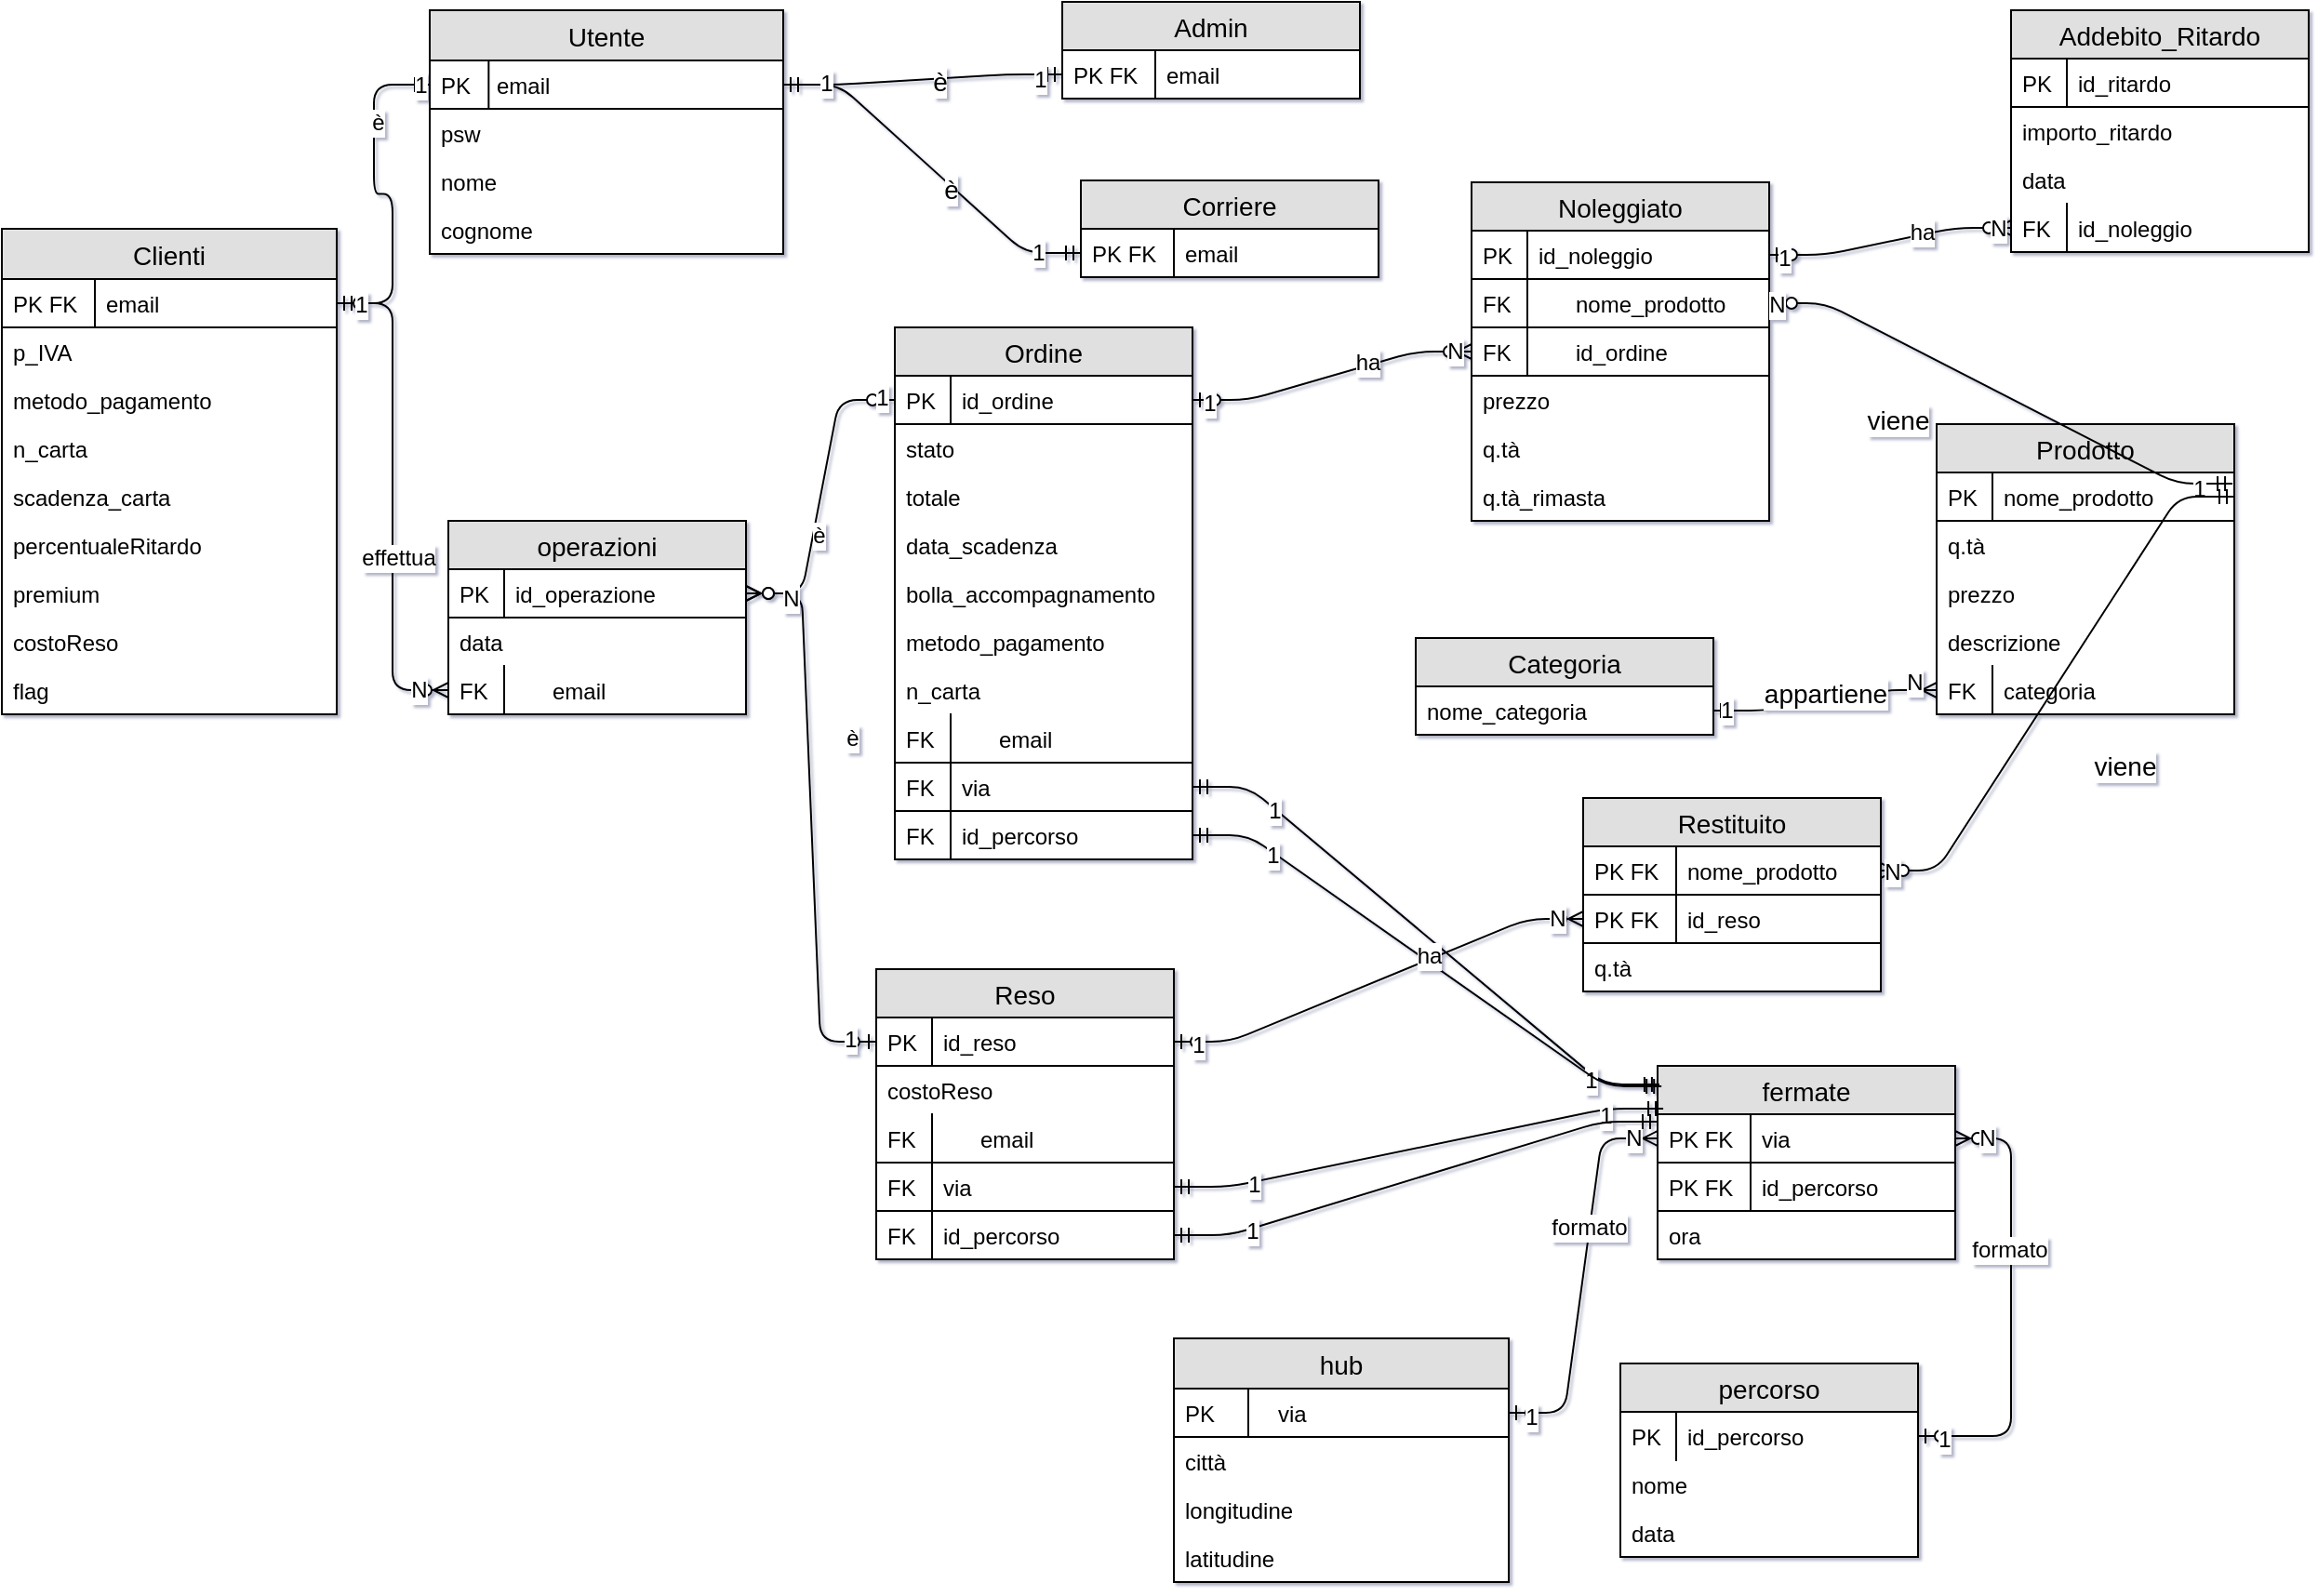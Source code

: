 <mxfile version="12.1.3" type="device" pages="1"><diagram id="O3b5vfJz-K-T-hg6xMQF" name="Page-1"><mxGraphModel dx="1408" dy="1598" grid="1" gridSize="10" guides="1" tooltips="1" connect="1" arrows="1" fold="1" page="1" pageScale="1" pageWidth="1169" pageHeight="827" background="none" math="0" shadow="1"><root><mxCell id="0"/><mxCell id="1" parent="0"/><object label="Utente" id="Xm0WJT4RVuP9LQRf9wcF-2"><mxCell style="swimlane;fontStyle=0;childLayout=stackLayout;horizontal=1;startSize=27;fillColor=#e0e0e0;horizontalStack=0;resizeParent=1;resizeParentMax=0;resizeLast=0;collapsible=1;marginBottom=0;swimlaneFillColor=#ffffff;align=center;fontSize=14;" parent="1" vertex="1"><mxGeometry x="250" y="-117.5" width="190" height="131" as="geometry"><mxRectangle x="90" y="90" width="70" height="26" as="alternateBounds"/></mxGeometry></mxCell></object><mxCell id="Xm0WJT4RVuP9LQRf9wcF-62" value="email" style="shape=partialRectangle;top=0;left=0;right=0;bottom=1;align=left;verticalAlign=top;fillColor=none;spacingLeft=34;spacingRight=4;overflow=hidden;rotatable=0;points=[[0,0.5],[1,0.5]];portConstraint=eastwest;dropTarget=0;fontSize=12;startSize=26;" parent="Xm0WJT4RVuP9LQRf9wcF-2" vertex="1"><mxGeometry y="27" width="190" height="26" as="geometry"/></mxCell><mxCell id="Xm0WJT4RVuP9LQRf9wcF-63" value="PK" style="shape=partialRectangle;top=0;left=0;bottom=0;fillColor=none;align=left;verticalAlign=top;spacingLeft=4;spacingRight=4;overflow=hidden;rotatable=0;points=[];portConstraint=eastwest;part=1;fontSize=12;" parent="Xm0WJT4RVuP9LQRf9wcF-62" vertex="1" connectable="0"><mxGeometry width="31.667" height="26" as="geometry"/></mxCell><mxCell id="Xm0WJT4RVuP9LQRf9wcF-4" value="psw" style="text;strokeColor=none;fillColor=none;spacingLeft=4;spacingRight=4;overflow=hidden;rotatable=0;points=[[0,0.5],[1,0.5]];portConstraint=eastwest;fontSize=12;" parent="Xm0WJT4RVuP9LQRf9wcF-2" vertex="1"><mxGeometry y="53" width="190" height="26" as="geometry"/></mxCell><mxCell id="Xm0WJT4RVuP9LQRf9wcF-16" value="nome&#10;" style="text;strokeColor=none;fillColor=none;spacingLeft=4;spacingRight=4;overflow=hidden;rotatable=0;points=[[0,0.5],[1,0.5]];portConstraint=eastwest;fontSize=12;" parent="Xm0WJT4RVuP9LQRf9wcF-2" vertex="1"><mxGeometry y="79" width="190" height="26" as="geometry"/></mxCell><mxCell id="Xm0WJT4RVuP9LQRf9wcF-17" value="cognome" style="text;strokeColor=none;fillColor=none;spacingLeft=4;spacingRight=4;overflow=hidden;rotatable=0;points=[[0,0.5],[1,0.5]];portConstraint=eastwest;fontSize=12;" parent="Xm0WJT4RVuP9LQRf9wcF-2" vertex="1"><mxGeometry y="105" width="190" height="26" as="geometry"/></mxCell><object label="Clienti" id="Xm0WJT4RVuP9LQRf9wcF-35"><mxCell style="swimlane;fontStyle=0;childLayout=stackLayout;horizontal=1;startSize=27;fillColor=#e0e0e0;horizontalStack=0;resizeParent=1;resizeParentMax=0;resizeLast=0;collapsible=1;marginBottom=0;swimlaneFillColor=#ffffff;align=center;fontSize=14;" parent="1" vertex="1"><mxGeometry x="20" width="180" height="261" as="geometry"><mxRectangle x="90" y="90" width="70" height="26" as="alternateBounds"/></mxGeometry></mxCell></object><mxCell id="Xm0WJT4RVuP9LQRf9wcF-36" value="      email" style="shape=partialRectangle;top=0;left=0;right=0;bottom=1;align=left;verticalAlign=top;fillColor=none;spacingLeft=34;spacingRight=4;overflow=hidden;rotatable=0;points=[[0,0.5],[1,0.5]];portConstraint=eastwest;dropTarget=0;fontSize=12;startSize=26;" parent="Xm0WJT4RVuP9LQRf9wcF-35" vertex="1"><mxGeometry y="27" width="180" height="26" as="geometry"/></mxCell><mxCell id="Xm0WJT4RVuP9LQRf9wcF-37" value="PK FK" style="shape=partialRectangle;top=0;left=0;bottom=0;fillColor=none;align=left;verticalAlign=top;spacingLeft=4;spacingRight=4;overflow=hidden;rotatable=0;points=[];portConstraint=eastwest;part=1;fontSize=12;" parent="Xm0WJT4RVuP9LQRf9wcF-36" vertex="1" connectable="0"><mxGeometry width="50" height="26" as="geometry"/></mxCell><mxCell id="Xm0WJT4RVuP9LQRf9wcF-38" value="p_IVA" style="text;strokeColor=none;fillColor=none;spacingLeft=4;spacingRight=4;overflow=hidden;rotatable=0;points=[[0,0.5],[1,0.5]];portConstraint=eastwest;fontSize=12;" parent="Xm0WJT4RVuP9LQRf9wcF-35" vertex="1"><mxGeometry y="53" width="180" height="26" as="geometry"/></mxCell><mxCell id="LE8PXFdHcmIUu1gxOblO-20" value="metodo_pagamento" style="text;strokeColor=none;fillColor=none;spacingLeft=4;spacingRight=4;overflow=hidden;rotatable=0;points=[[0,0.5],[1,0.5]];portConstraint=eastwest;fontSize=12;" parent="Xm0WJT4RVuP9LQRf9wcF-35" vertex="1"><mxGeometry y="79" width="180" height="26" as="geometry"/></mxCell><mxCell id="Xm0WJT4RVuP9LQRf9wcF-39" value="n_carta" style="text;strokeColor=none;fillColor=none;spacingLeft=4;spacingRight=4;overflow=hidden;rotatable=0;points=[[0,0.5],[1,0.5]];portConstraint=eastwest;fontSize=12;" parent="Xm0WJT4RVuP9LQRf9wcF-35" vertex="1"><mxGeometry y="105" width="180" height="26" as="geometry"/></mxCell><mxCell id="Xm0WJT4RVuP9LQRf9wcF-40" value="scadenza_carta" style="text;strokeColor=none;fillColor=none;spacingLeft=4;spacingRight=4;overflow=hidden;rotatable=0;points=[[0,0.5],[1,0.5]];portConstraint=eastwest;fontSize=12;" parent="Xm0WJT4RVuP9LQRf9wcF-35" vertex="1"><mxGeometry y="131" width="180" height="26" as="geometry"/></mxCell><mxCell id="LE8PXFdHcmIUu1gxOblO-26" value="percentualeRitardo" style="text;strokeColor=none;fillColor=none;spacingLeft=4;spacingRight=4;overflow=hidden;rotatable=0;points=[[0,0.5],[1,0.5]];portConstraint=eastwest;fontSize=12;" parent="Xm0WJT4RVuP9LQRf9wcF-35" vertex="1"><mxGeometry y="157" width="180" height="26" as="geometry"/></mxCell><mxCell id="LE8PXFdHcmIUu1gxOblO-27" value="premium" style="text;strokeColor=none;fillColor=none;spacingLeft=4;spacingRight=4;overflow=hidden;rotatable=0;points=[[0,0.5],[1,0.5]];portConstraint=eastwest;fontSize=12;" parent="Xm0WJT4RVuP9LQRf9wcF-35" vertex="1"><mxGeometry y="183" width="180" height="26" as="geometry"/></mxCell><mxCell id="LE8PXFdHcmIUu1gxOblO-28" value="costoReso" style="text;strokeColor=none;fillColor=none;spacingLeft=4;spacingRight=4;overflow=hidden;rotatable=0;points=[[0,0.5],[1,0.5]];portConstraint=eastwest;fontSize=12;" parent="Xm0WJT4RVuP9LQRf9wcF-35" vertex="1"><mxGeometry y="209" width="180" height="26" as="geometry"/></mxCell><mxCell id="Xm0WJT4RVuP9LQRf9wcF-73" value="flag" style="text;strokeColor=none;fillColor=none;spacingLeft=4;spacingRight=4;overflow=hidden;rotatable=0;points=[[0,0.5],[1,0.5]];portConstraint=eastwest;fontSize=12;startSize=26;" parent="Xm0WJT4RVuP9LQRf9wcF-35" vertex="1"><mxGeometry y="235" width="180" height="26" as="geometry"/></mxCell><mxCell id="Xm0WJT4RVuP9LQRf9wcF-49" value="Admin" style="swimlane;fontStyle=0;childLayout=stackLayout;horizontal=1;startSize=26;fillColor=#e0e0e0;horizontalStack=0;resizeParent=1;resizeParentMax=0;resizeLast=0;collapsible=1;marginBottom=0;swimlaneFillColor=#ffffff;align=center;fontSize=14;" parent="1" vertex="1"><mxGeometry x="590" y="-122" width="160" height="52" as="geometry"/></mxCell><mxCell id="Xm0WJT4RVuP9LQRf9wcF-53" value="      email" style="shape=partialRectangle;top=0;left=0;right=0;bottom=1;align=left;verticalAlign=top;fillColor=none;spacingLeft=34;spacingRight=4;overflow=hidden;rotatable=0;points=[[0,0.5],[1,0.5]];portConstraint=eastwest;dropTarget=0;fontSize=12;startSize=26;" parent="Xm0WJT4RVuP9LQRf9wcF-49" vertex="1"><mxGeometry y="26" width="160" height="26" as="geometry"/></mxCell><mxCell id="Xm0WJT4RVuP9LQRf9wcF-54" value="PK FK" style="shape=partialRectangle;top=0;left=0;bottom=0;fillColor=none;align=left;verticalAlign=top;spacingLeft=4;spacingRight=4;overflow=hidden;rotatable=0;points=[];portConstraint=eastwest;part=1;fontSize=12;" parent="Xm0WJT4RVuP9LQRf9wcF-53" vertex="1" connectable="0"><mxGeometry width="50" height="26" as="geometry"/></mxCell><mxCell id="Xm0WJT4RVuP9LQRf9wcF-55" value="Corriere" style="swimlane;fontStyle=0;childLayout=stackLayout;horizontal=1;startSize=26;fillColor=#e0e0e0;horizontalStack=0;resizeParent=1;resizeParentMax=0;resizeLast=0;collapsible=1;marginBottom=0;swimlaneFillColor=#ffffff;align=center;fontSize=14;" parent="1" vertex="1"><mxGeometry x="600" y="-26" width="160" height="52" as="geometry"/></mxCell><mxCell id="Xm0WJT4RVuP9LQRf9wcF-56" value="      email" style="shape=partialRectangle;top=0;left=0;right=0;bottom=1;align=left;verticalAlign=top;fillColor=none;spacingLeft=34;spacingRight=4;overflow=hidden;rotatable=0;points=[[0,0.5],[1,0.5]];portConstraint=eastwest;dropTarget=0;fontSize=12;startSize=26;" parent="Xm0WJT4RVuP9LQRf9wcF-55" vertex="1"><mxGeometry y="26" width="160" height="26" as="geometry"/></mxCell><mxCell id="Xm0WJT4RVuP9LQRf9wcF-57" value="PK FK" style="shape=partialRectangle;top=0;left=0;bottom=0;fillColor=none;align=left;verticalAlign=top;spacingLeft=4;spacingRight=4;overflow=hidden;rotatable=0;points=[];portConstraint=eastwest;part=1;fontSize=12;" parent="Xm0WJT4RVuP9LQRf9wcF-56" vertex="1" connectable="0"><mxGeometry width="50" height="26" as="geometry"/></mxCell><mxCell id="Xm0WJT4RVuP9LQRf9wcF-58" value="" style="edgeStyle=entityRelationEdgeStyle;fontSize=12;html=1;endArrow=ERmandOne;startArrow=ERmandOne;exitX=1;exitY=0.5;exitDx=0;exitDy=0;entryX=0;entryY=0.5;entryDx=0;entryDy=0;" parent="1" source="Xm0WJT4RVuP9LQRf9wcF-36" target="Xm0WJT4RVuP9LQRf9wcF-62" edge="1"><mxGeometry width="100" height="100" relative="1" as="geometry"><mxPoint x="130" y="-20" as="sourcePoint"/><mxPoint x="230" y="-120" as="targetPoint"/></mxGeometry></mxCell><mxCell id="SQWvD1zlipwc46EcE6Aq-20" value="1" style="text;html=1;resizable=0;points=[];align=center;verticalAlign=middle;labelBackgroundColor=#ffffff;" parent="Xm0WJT4RVuP9LQRf9wcF-58" vertex="1" connectable="0"><mxGeometry x="0.948" relative="1" as="geometry"><mxPoint as="offset"/></mxGeometry></mxCell><mxCell id="VW3XLy9VrTY78GUXKfo0-68" value="è" style="text;html=1;resizable=0;points=[];align=center;verticalAlign=middle;labelBackgroundColor=#ffffff;" parent="Xm0WJT4RVuP9LQRf9wcF-58" vertex="1" connectable="0"><mxGeometry x="0.468" y="-2" relative="1" as="geometry"><mxPoint as="offset"/></mxGeometry></mxCell><mxCell id="Xm0WJT4RVuP9LQRf9wcF-64" value="" style="edgeStyle=entityRelationEdgeStyle;fontSize=12;html=1;endArrow=ERmandOne;startArrow=ERmandOne;exitX=1;exitY=0.5;exitDx=0;exitDy=0;entryX=0;entryY=0.5;entryDx=0;entryDy=0;" parent="1" source="Xm0WJT4RVuP9LQRf9wcF-62" target="Xm0WJT4RVuP9LQRf9wcF-53" edge="1"><mxGeometry width="100" height="100" relative="1" as="geometry"><mxPoint x="581.5" y="-153" as="sourcePoint"/><mxPoint x="511.5" y="87" as="targetPoint"/></mxGeometry></mxCell><mxCell id="Xm0WJT4RVuP9LQRf9wcF-71" value="è" style="text;html=1;resizable=0;points=[];align=center;verticalAlign=middle;labelBackgroundColor=#ffffff;fontSize=14;" parent="Xm0WJT4RVuP9LQRf9wcF-64" vertex="1" connectable="0"><mxGeometry x="0.121" y="-1" relative="1" as="geometry"><mxPoint y="1" as="offset"/></mxGeometry></mxCell><mxCell id="SQWvD1zlipwc46EcE6Aq-23" value="1" style="text;html=1;resizable=0;points=[];align=center;verticalAlign=middle;labelBackgroundColor=#ffffff;" parent="Xm0WJT4RVuP9LQRf9wcF-64" vertex="1" connectable="0"><mxGeometry x="0.832" y="-3" relative="1" as="geometry"><mxPoint as="offset"/></mxGeometry></mxCell><mxCell id="Xm0WJT4RVuP9LQRf9wcF-65" value="" style="edgeStyle=entityRelationEdgeStyle;fontSize=12;html=1;endArrow=ERmandOne;startArrow=ERmandOne;exitX=1;exitY=0.5;exitDx=0;exitDy=0;entryX=0;entryY=0.5;entryDx=0;entryDy=0;" parent="1" source="Xm0WJT4RVuP9LQRf9wcF-62" target="Xm0WJT4RVuP9LQRf9wcF-56" edge="1"><mxGeometry width="100" height="100" relative="1" as="geometry"><mxPoint x="401.5" y="-118" as="sourcePoint"/><mxPoint x="601.5" y="181" as="targetPoint"/></mxGeometry></mxCell><mxCell id="Xm0WJT4RVuP9LQRf9wcF-72" value="è" style="text;html=1;resizable=0;points=[];align=center;verticalAlign=middle;labelBackgroundColor=#ffffff;fontSize=14;" parent="Xm0WJT4RVuP9LQRf9wcF-65" vertex="1" connectable="0"><mxGeometry x="0.152" y="-1" relative="1" as="geometry"><mxPoint as="offset"/></mxGeometry></mxCell><mxCell id="SQWvD1zlipwc46EcE6Aq-22" value="1" style="text;html=1;resizable=0;points=[];align=center;verticalAlign=middle;labelBackgroundColor=#ffffff;" parent="Xm0WJT4RVuP9LQRf9wcF-65" vertex="1" connectable="0"><mxGeometry x="-0.714" y="5" relative="1" as="geometry"><mxPoint x="-5" y="4" as="offset"/></mxGeometry></mxCell><mxCell id="VW3XLy9VrTY78GUXKfo0-93" value="1" style="text;html=1;resizable=0;points=[];align=center;verticalAlign=middle;labelBackgroundColor=#ffffff;" parent="Xm0WJT4RVuP9LQRf9wcF-65" vertex="1" connectable="0"><mxGeometry x="0.763" relative="1" as="geometry"><mxPoint as="offset"/></mxGeometry></mxCell><mxCell id="Xm0WJT4RVuP9LQRf9wcF-66" value="Prodotto" style="swimlane;fontStyle=0;childLayout=stackLayout;horizontal=1;startSize=26;fillColor=#e0e0e0;horizontalStack=0;resizeParent=1;resizeParentMax=0;resizeLast=0;collapsible=1;marginBottom=0;swimlaneFillColor=#ffffff;align=center;fontSize=14;" parent="1" vertex="1"><mxGeometry x="1060" y="105" width="160" height="156" as="geometry"/></mxCell><mxCell id="Xm0WJT4RVuP9LQRf9wcF-79" value="nome_prodotto" style="shape=partialRectangle;top=0;left=0;right=0;bottom=1;align=left;verticalAlign=top;fillColor=none;spacingLeft=34;spacingRight=4;overflow=hidden;rotatable=0;points=[[0,0.5],[1,0.5]];portConstraint=eastwest;dropTarget=0;fontSize=12;startSize=26;" parent="Xm0WJT4RVuP9LQRf9wcF-66" vertex="1"><mxGeometry y="26" width="160" height="26" as="geometry"/></mxCell><mxCell id="Xm0WJT4RVuP9LQRf9wcF-80" value="PK" style="shape=partialRectangle;top=0;left=0;bottom=0;fillColor=none;align=left;verticalAlign=top;spacingLeft=4;spacingRight=4;overflow=hidden;rotatable=0;points=[];portConstraint=eastwest;part=1;fontSize=12;" parent="Xm0WJT4RVuP9LQRf9wcF-79" vertex="1" connectable="0"><mxGeometry width="30" height="26" as="geometry"/></mxCell><mxCell id="Xm0WJT4RVuP9LQRf9wcF-68" value="q.tà" style="text;strokeColor=none;fillColor=none;spacingLeft=4;spacingRight=4;overflow=hidden;rotatable=0;points=[[0,0.5],[1,0.5]];portConstraint=eastwest;fontSize=12;" parent="Xm0WJT4RVuP9LQRf9wcF-66" vertex="1"><mxGeometry y="52" width="160" height="26" as="geometry"/></mxCell><mxCell id="Xm0WJT4RVuP9LQRf9wcF-69" value="prezzo" style="text;strokeColor=none;fillColor=none;spacingLeft=4;spacingRight=4;overflow=hidden;rotatable=0;points=[[0,0.5],[1,0.5]];portConstraint=eastwest;fontSize=12;" parent="Xm0WJT4RVuP9LQRf9wcF-66" vertex="1"><mxGeometry y="78" width="160" height="26" as="geometry"/></mxCell><mxCell id="Xm0WJT4RVuP9LQRf9wcF-74" value="descrizione" style="text;strokeColor=none;fillColor=none;spacingLeft=4;spacingRight=4;overflow=hidden;rotatable=0;points=[[0,0.5],[1,0.5]];portConstraint=eastwest;fontSize=12;startSize=26;" parent="Xm0WJT4RVuP9LQRf9wcF-66" vertex="1"><mxGeometry y="104" width="160" height="26" as="geometry"/></mxCell><mxCell id="Xm0WJT4RVuP9LQRf9wcF-86" value="categoria" style="shape=partialRectangle;top=0;left=0;right=0;bottom=1;align=left;verticalAlign=top;fillColor=none;spacingLeft=34;spacingRight=4;overflow=hidden;rotatable=0;points=[[0,0.5],[1,0.5]];portConstraint=eastwest;dropTarget=0;fontSize=12;startSize=26;" parent="Xm0WJT4RVuP9LQRf9wcF-66" vertex="1"><mxGeometry y="130" width="160" height="26" as="geometry"/></mxCell><mxCell id="Xm0WJT4RVuP9LQRf9wcF-87" value="FK" style="shape=partialRectangle;top=0;left=0;bottom=0;fillColor=none;align=left;verticalAlign=top;spacingLeft=4;spacingRight=4;overflow=hidden;rotatable=0;points=[];portConstraint=eastwest;part=1;fontSize=12;" parent="Xm0WJT4RVuP9LQRf9wcF-86" vertex="1" connectable="0"><mxGeometry width="30" height="26" as="geometry"/></mxCell><mxCell id="Xm0WJT4RVuP9LQRf9wcF-75" value="Categoria" style="swimlane;fontStyle=0;childLayout=stackLayout;horizontal=1;startSize=26;fillColor=#e0e0e0;horizontalStack=0;resizeParent=1;resizeParentMax=0;resizeLast=0;collapsible=1;marginBottom=0;swimlaneFillColor=#ffffff;align=center;fontSize=14;" parent="1" vertex="1"><mxGeometry x="780" y="220" width="160" height="52" as="geometry"/></mxCell><mxCell id="Xm0WJT4RVuP9LQRf9wcF-76" value="nome_categoria" style="text;strokeColor=none;fillColor=none;spacingLeft=4;spacingRight=4;overflow=hidden;rotatable=0;points=[[0,0.5],[1,0.5]];portConstraint=eastwest;fontSize=12;" parent="Xm0WJT4RVuP9LQRf9wcF-75" vertex="1"><mxGeometry y="26" width="160" height="26" as="geometry"/></mxCell><object label="hub" id="Xm0WJT4RVuP9LQRf9wcF-89"><mxCell style="swimlane;fontStyle=0;childLayout=stackLayout;horizontal=1;startSize=27;fillColor=#e0e0e0;horizontalStack=0;resizeParent=1;resizeParentMax=0;resizeLast=0;collapsible=1;marginBottom=0;swimlaneFillColor=#ffffff;align=center;fontSize=14;" parent="1" vertex="1"><mxGeometry x="650" y="596.5" width="180" height="131" as="geometry"><mxRectangle x="90" y="90" width="70" height="26" as="alternateBounds"/></mxGeometry></mxCell></object><mxCell id="Xm0WJT4RVuP9LQRf9wcF-90" value="      via" style="shape=partialRectangle;top=0;left=0;right=0;bottom=1;align=left;verticalAlign=top;fillColor=none;spacingLeft=34;spacingRight=4;overflow=hidden;rotatable=0;points=[[0,0.5],[1,0.5]];portConstraint=eastwest;dropTarget=0;fontSize=12;startSize=26;" parent="Xm0WJT4RVuP9LQRf9wcF-89" vertex="1"><mxGeometry y="27" width="180" height="26" as="geometry"/></mxCell><mxCell id="Xm0WJT4RVuP9LQRf9wcF-91" value="PK " style="shape=partialRectangle;top=0;left=0;bottom=0;fillColor=none;align=left;verticalAlign=top;spacingLeft=4;spacingRight=4;overflow=hidden;rotatable=0;points=[];portConstraint=eastwest;part=1;fontSize=12;" parent="Xm0WJT4RVuP9LQRf9wcF-90" vertex="1" connectable="0"><mxGeometry width="40" height="26" as="geometry"/></mxCell><mxCell id="Xm0WJT4RVuP9LQRf9wcF-92" value="città" style="text;strokeColor=none;fillColor=none;spacingLeft=4;spacingRight=4;overflow=hidden;rotatable=0;points=[[0,0.5],[1,0.5]];portConstraint=eastwest;fontSize=12;" parent="Xm0WJT4RVuP9LQRf9wcF-89" vertex="1"><mxGeometry y="53" width="180" height="26" as="geometry"/></mxCell><mxCell id="Xm0WJT4RVuP9LQRf9wcF-93" value="longitudine" style="text;strokeColor=none;fillColor=none;spacingLeft=4;spacingRight=4;overflow=hidden;rotatable=0;points=[[0,0.5],[1,0.5]];portConstraint=eastwest;fontSize=12;" parent="Xm0WJT4RVuP9LQRf9wcF-89" vertex="1"><mxGeometry y="79" width="180" height="26" as="geometry"/></mxCell><mxCell id="Xm0WJT4RVuP9LQRf9wcF-94" value="latitudine" style="text;strokeColor=none;fillColor=none;spacingLeft=4;spacingRight=4;overflow=hidden;rotatable=0;points=[[0,0.5],[1,0.5]];portConstraint=eastwest;fontSize=12;" parent="Xm0WJT4RVuP9LQRf9wcF-89" vertex="1"><mxGeometry y="105" width="180" height="26" as="geometry"/></mxCell><mxCell id="SQWvD1zlipwc46EcE6Aq-1" value="percorso" style="swimlane;fontStyle=0;childLayout=stackLayout;horizontal=1;startSize=26;fillColor=#e0e0e0;horizontalStack=0;resizeParent=1;resizeParentMax=0;resizeLast=0;collapsible=1;marginBottom=0;swimlaneFillColor=#ffffff;align=center;fontSize=14;" parent="1" vertex="1"><mxGeometry x="890" y="610" width="160" height="104" as="geometry"/></mxCell><mxCell id="SQWvD1zlipwc46EcE6Aq-9" value="id_percorso" style="shape=partialRectangle;top=0;left=0;right=0;bottom=0;align=left;verticalAlign=top;fillColor=none;spacingLeft=34;spacingRight=4;overflow=hidden;rotatable=0;points=[[0,0.5],[1,0.5]];portConstraint=eastwest;dropTarget=0;fontSize=12;" parent="SQWvD1zlipwc46EcE6Aq-1" vertex="1"><mxGeometry y="26" width="160" height="26" as="geometry"/></mxCell><mxCell id="SQWvD1zlipwc46EcE6Aq-10" value="PK" style="shape=partialRectangle;top=0;left=0;bottom=0;fillColor=none;align=left;verticalAlign=top;spacingLeft=4;spacingRight=4;overflow=hidden;rotatable=0;points=[];portConstraint=eastwest;part=1;fontSize=12;" parent="SQWvD1zlipwc46EcE6Aq-9" vertex="1" connectable="0"><mxGeometry width="30" height="26" as="geometry"/></mxCell><mxCell id="SQWvD1zlipwc46EcE6Aq-2" value="nome" style="text;strokeColor=none;fillColor=none;spacingLeft=4;spacingRight=4;overflow=hidden;rotatable=0;points=[[0,0.5],[1,0.5]];portConstraint=eastwest;fontSize=12;" parent="SQWvD1zlipwc46EcE6Aq-1" vertex="1"><mxGeometry y="52" width="160" height="26" as="geometry"/></mxCell><mxCell id="SQWvD1zlipwc46EcE6Aq-13" value="data" style="text;strokeColor=none;fillColor=none;spacingLeft=4;spacingRight=4;overflow=hidden;rotatable=0;points=[[0,0.5],[1,0.5]];portConstraint=eastwest;fontSize=12;" parent="SQWvD1zlipwc46EcE6Aq-1" vertex="1"><mxGeometry y="78" width="160" height="26" as="geometry"/></mxCell><mxCell id="SQWvD1zlipwc46EcE6Aq-5" value="fermate" style="swimlane;fontStyle=0;childLayout=stackLayout;horizontal=1;startSize=26;fillColor=#e0e0e0;horizontalStack=0;resizeParent=1;resizeParentMax=0;resizeLast=0;collapsible=1;marginBottom=0;swimlaneFillColor=#ffffff;align=center;fontSize=14;" parent="1" vertex="1"><mxGeometry x="910" y="450" width="160" height="104" as="geometry"/></mxCell><mxCell id="SQWvD1zlipwc46EcE6Aq-14" value="      via" style="shape=partialRectangle;top=0;left=0;right=0;bottom=1;align=left;verticalAlign=top;fillColor=none;spacingLeft=34;spacingRight=4;overflow=hidden;rotatable=0;points=[[0,0.5],[1,0.5]];portConstraint=eastwest;dropTarget=0;fontSize=12;startSize=26;" parent="SQWvD1zlipwc46EcE6Aq-5" vertex="1"><mxGeometry y="26" width="160" height="26" as="geometry"/></mxCell><mxCell id="SQWvD1zlipwc46EcE6Aq-15" value="PK FK" style="shape=partialRectangle;top=0;left=0;bottom=0;fillColor=none;align=left;verticalAlign=top;spacingLeft=4;spacingRight=4;overflow=hidden;rotatable=0;points=[];portConstraint=eastwest;part=1;fontSize=12;" parent="SQWvD1zlipwc46EcE6Aq-14" vertex="1" connectable="0"><mxGeometry width="50" height="26" as="geometry"/></mxCell><mxCell id="SQWvD1zlipwc46EcE6Aq-16" value="      id_percorso" style="shape=partialRectangle;top=0;left=0;right=0;bottom=1;align=left;verticalAlign=top;fillColor=none;spacingLeft=34;spacingRight=4;overflow=hidden;rotatable=0;points=[[0,0.5],[1,0.5]];portConstraint=eastwest;dropTarget=0;fontSize=12;startSize=26;" parent="SQWvD1zlipwc46EcE6Aq-5" vertex="1"><mxGeometry y="52" width="160" height="26" as="geometry"/></mxCell><mxCell id="SQWvD1zlipwc46EcE6Aq-17" value="PK FK" style="shape=partialRectangle;top=0;left=0;bottom=0;fillColor=none;align=left;verticalAlign=top;spacingLeft=4;spacingRight=4;overflow=hidden;rotatable=0;points=[];portConstraint=eastwest;part=1;fontSize=12;" parent="SQWvD1zlipwc46EcE6Aq-16" vertex="1" connectable="0"><mxGeometry width="50" height="26" as="geometry"/></mxCell><mxCell id="SQWvD1zlipwc46EcE6Aq-18" value="ora" style="text;strokeColor=none;fillColor=none;spacingLeft=4;spacingRight=4;overflow=hidden;rotatable=0;points=[[0,0.5],[1,0.5]];portConstraint=eastwest;fontSize=12;" parent="SQWvD1zlipwc46EcE6Aq-5" vertex="1"><mxGeometry y="78" width="160" height="26" as="geometry"/></mxCell><mxCell id="SQWvD1zlipwc46EcE6Aq-19" value="" style="edgeStyle=entityRelationEdgeStyle;fontSize=12;html=1;endArrow=ERzeroToMany;startArrow=ERzeroToOne;exitX=1;exitY=0.5;exitDx=0;exitDy=0;" parent="1" source="SQWvD1zlipwc46EcE6Aq-9" target="SQWvD1zlipwc46EcE6Aq-14" edge="1"><mxGeometry width="100" height="100" relative="1" as="geometry"><mxPoint x="840" y="458" as="sourcePoint"/><mxPoint x="760" y="391" as="targetPoint"/></mxGeometry></mxCell><mxCell id="SQWvD1zlipwc46EcE6Aq-29" value="1" style="text;html=1;resizable=0;points=[];align=center;verticalAlign=middle;labelBackgroundColor=#ffffff;" parent="SQWvD1zlipwc46EcE6Aq-19" vertex="1" connectable="0"><mxGeometry x="-0.888" y="-2" relative="1" as="geometry"><mxPoint as="offset"/></mxGeometry></mxCell><mxCell id="SQWvD1zlipwc46EcE6Aq-30" value="N" style="text;html=1;resizable=0;points=[];align=center;verticalAlign=middle;labelBackgroundColor=#ffffff;" parent="SQWvD1zlipwc46EcE6Aq-19" vertex="1" connectable="0"><mxGeometry x="0.868" relative="1" as="geometry"><mxPoint x="1" as="offset"/></mxGeometry></mxCell><mxCell id="SQWvD1zlipwc46EcE6Aq-31" value="formato" style="text;html=1;resizable=0;points=[];align=center;verticalAlign=middle;labelBackgroundColor=#ffffff;" parent="SQWvD1zlipwc46EcE6Aq-19" vertex="1" connectable="0"><mxGeometry x="0.248" y="2" relative="1" as="geometry"><mxPoint x="1" as="offset"/></mxGeometry></mxCell><mxCell id="SQWvD1zlipwc46EcE6Aq-36" value="Ordine" style="swimlane;fontStyle=0;childLayout=stackLayout;horizontal=1;startSize=26;fillColor=#e0e0e0;horizontalStack=0;resizeParent=1;resizeParentMax=0;resizeLast=0;collapsible=1;marginBottom=0;swimlaneFillColor=#ffffff;align=center;fontSize=14;" parent="1" vertex="1"><mxGeometry x="500" y="53" width="160" height="286" as="geometry"/></mxCell><mxCell id="SQWvD1zlipwc46EcE6Aq-49" value="id_ordine" style="shape=partialRectangle;top=0;left=0;right=0;bottom=1;align=left;verticalAlign=top;fillColor=none;spacingLeft=34;spacingRight=4;overflow=hidden;rotatable=0;points=[[0,0.5],[1,0.5]];portConstraint=eastwest;dropTarget=0;fontSize=12;" parent="SQWvD1zlipwc46EcE6Aq-36" vertex="1"><mxGeometry y="26" width="160" height="26" as="geometry"/></mxCell><mxCell id="SQWvD1zlipwc46EcE6Aq-50" value="PK" style="shape=partialRectangle;top=0;left=0;bottom=0;fillColor=none;align=left;verticalAlign=top;spacingLeft=4;spacingRight=4;overflow=hidden;rotatable=0;points=[];portConstraint=eastwest;part=1;fontSize=12;" parent="SQWvD1zlipwc46EcE6Aq-49" vertex="1" connectable="0"><mxGeometry width="30" height="26" as="geometry"/></mxCell><mxCell id="SQWvD1zlipwc46EcE6Aq-39" value="stato" style="text;strokeColor=none;fillColor=none;spacingLeft=4;spacingRight=4;overflow=hidden;rotatable=0;points=[[0,0.5],[1,0.5]];portConstraint=eastwest;fontSize=12;" parent="SQWvD1zlipwc46EcE6Aq-36" vertex="1"><mxGeometry y="52" width="160" height="26" as="geometry"/></mxCell><mxCell id="SQWvD1zlipwc46EcE6Aq-51" value="totale" style="text;strokeColor=none;fillColor=none;spacingLeft=4;spacingRight=4;overflow=hidden;rotatable=0;points=[[0,0.5],[1,0.5]];portConstraint=eastwest;fontSize=12;" parent="SQWvD1zlipwc46EcE6Aq-36" vertex="1"><mxGeometry y="78" width="160" height="26" as="geometry"/></mxCell><mxCell id="VW3XLy9VrTY78GUXKfo0-21" value="data_scadenza" style="text;strokeColor=none;fillColor=none;spacingLeft=4;spacingRight=4;overflow=hidden;rotatable=0;points=[[0,0.5],[1,0.5]];portConstraint=eastwest;fontSize=12;" parent="SQWvD1zlipwc46EcE6Aq-36" vertex="1"><mxGeometry y="104" width="160" height="26" as="geometry"/></mxCell><mxCell id="VW3XLy9VrTY78GUXKfo0-12" value="bolla_accompagnamento" style="text;strokeColor=none;fillColor=none;spacingLeft=4;spacingRight=4;overflow=hidden;rotatable=0;points=[[0,0.5],[1,0.5]];portConstraint=eastwest;fontSize=12;" parent="SQWvD1zlipwc46EcE6Aq-36" vertex="1"><mxGeometry y="130" width="160" height="26" as="geometry"/></mxCell><mxCell id="LE8PXFdHcmIUu1gxOblO-21" value="metodo_pagamento" style="text;strokeColor=none;fillColor=none;spacingLeft=4;spacingRight=4;overflow=hidden;rotatable=0;points=[[0,0.5],[1,0.5]];portConstraint=eastwest;fontSize=12;" parent="SQWvD1zlipwc46EcE6Aq-36" vertex="1"><mxGeometry y="156" width="160" height="26" as="geometry"/></mxCell><mxCell id="SQWvD1zlipwc46EcE6Aq-58" value="n_carta" style="text;strokeColor=none;fillColor=none;spacingLeft=4;spacingRight=4;overflow=hidden;rotatable=0;points=[[0,0.5],[1,0.5]];portConstraint=eastwest;fontSize=12;" parent="SQWvD1zlipwc46EcE6Aq-36" vertex="1"><mxGeometry y="182" width="160" height="26" as="geometry"/></mxCell><mxCell id="VW3XLy9VrTY78GUXKfo0-50" value="      email" style="shape=partialRectangle;top=0;left=0;right=0;bottom=1;align=left;verticalAlign=top;fillColor=none;spacingLeft=34;spacingRight=4;overflow=hidden;rotatable=0;points=[[0,0.5],[1,0.5]];portConstraint=eastwest;dropTarget=0;fontSize=12;startSize=26;" parent="SQWvD1zlipwc46EcE6Aq-36" vertex="1"><mxGeometry y="208" width="160" height="26" as="geometry"/></mxCell><mxCell id="VW3XLy9VrTY78GUXKfo0-51" value="FK" style="shape=partialRectangle;top=0;left=0;bottom=0;fillColor=none;align=left;verticalAlign=top;spacingLeft=4;spacingRight=4;overflow=hidden;rotatable=0;points=[];portConstraint=eastwest;part=1;fontSize=12;" parent="VW3XLy9VrTY78GUXKfo0-50" vertex="1" connectable="0"><mxGeometry width="30" height="26" as="geometry"/></mxCell><mxCell id="SQWvD1zlipwc46EcE6Aq-52" value="via" style="shape=partialRectangle;top=0;left=0;right=0;bottom=1;align=left;verticalAlign=top;fillColor=none;spacingLeft=34;spacingRight=4;overflow=hidden;rotatable=0;points=[[0,0.5],[1,0.5]];portConstraint=eastwest;dropTarget=0;fontSize=12;" parent="SQWvD1zlipwc46EcE6Aq-36" vertex="1"><mxGeometry y="234" width="160" height="26" as="geometry"/></mxCell><mxCell id="SQWvD1zlipwc46EcE6Aq-53" value="FK" style="shape=partialRectangle;top=0;left=0;bottom=0;fillColor=none;align=left;verticalAlign=top;spacingLeft=4;spacingRight=4;overflow=hidden;rotatable=0;points=[];portConstraint=eastwest;part=1;fontSize=12;" parent="SQWvD1zlipwc46EcE6Aq-52" vertex="1" connectable="0"><mxGeometry width="30" height="26" as="geometry"/></mxCell><mxCell id="SQWvD1zlipwc46EcE6Aq-56" value="id_percorso" style="shape=partialRectangle;top=0;left=0;right=0;bottom=1;align=left;verticalAlign=top;fillColor=none;spacingLeft=34;spacingRight=4;overflow=hidden;rotatable=0;points=[[0,0.5],[1,0.5]];portConstraint=eastwest;dropTarget=0;fontSize=12;" parent="SQWvD1zlipwc46EcE6Aq-36" vertex="1"><mxGeometry y="260" width="160" height="26" as="geometry"/></mxCell><mxCell id="SQWvD1zlipwc46EcE6Aq-57" value="FK" style="shape=partialRectangle;top=0;left=0;bottom=0;fillColor=none;align=left;verticalAlign=top;spacingLeft=4;spacingRight=4;overflow=hidden;rotatable=0;points=[];portConstraint=eastwest;part=1;fontSize=12;" parent="SQWvD1zlipwc46EcE6Aq-56" vertex="1" connectable="0"><mxGeometry width="30" height="26" as="geometry"/></mxCell><mxCell id="SQWvD1zlipwc46EcE6Aq-59" value="" style="edgeStyle=entityRelationEdgeStyle;fontSize=12;html=1;endArrow=ERmandOne;startArrow=ERmandOne;exitX=1;exitY=0.5;exitDx=0;exitDy=0;entryX=0.006;entryY=0.096;entryDx=0;entryDy=0;entryPerimeter=0;" parent="1" source="SQWvD1zlipwc46EcE6Aq-52" target="SQWvD1zlipwc46EcE6Aq-5" edge="1"><mxGeometry width="100" height="100" relative="1" as="geometry"><mxPoint x="810" y="310" as="sourcePoint"/><mxPoint x="670" y="370" as="targetPoint"/></mxGeometry></mxCell><mxCell id="SQWvD1zlipwc46EcE6Aq-60" value="1" style="text;html=1;resizable=0;points=[];align=center;verticalAlign=middle;labelBackgroundColor=#ffffff;" parent="SQWvD1zlipwc46EcE6Aq-59" vertex="1" connectable="0"><mxGeometry x="0.762" y="-3" relative="1" as="geometry"><mxPoint as="offset"/></mxGeometry></mxCell><mxCell id="SQWvD1zlipwc46EcE6Aq-61" value="1" style="text;html=1;resizable=0;points=[];align=center;verticalAlign=middle;labelBackgroundColor=#ffffff;" parent="SQWvD1zlipwc46EcE6Aq-59" vertex="1" connectable="0"><mxGeometry x="-0.683" y="-1" relative="1" as="geometry"><mxPoint as="offset"/></mxGeometry></mxCell><mxCell id="SQWvD1zlipwc46EcE6Aq-32" value="" style="edgeStyle=entityRelationEdgeStyle;fontSize=12;html=1;endArrow=ERzeroToMany;startArrow=ERzeroToOne;exitX=1;exitY=0.5;exitDx=0;exitDy=0;entryX=0;entryY=0.5;entryDx=0;entryDy=0;" parent="1" source="Xm0WJT4RVuP9LQRf9wcF-90" target="SQWvD1zlipwc46EcE6Aq-14" edge="1"><mxGeometry width="100" height="100" relative="1" as="geometry"><mxPoint x="626" y="331" as="sourcePoint"/><mxPoint x="980" y="410" as="targetPoint"/></mxGeometry></mxCell><mxCell id="SQWvD1zlipwc46EcE6Aq-33" value="1" style="text;html=1;resizable=0;points=[];align=center;verticalAlign=middle;labelBackgroundColor=#ffffff;" parent="SQWvD1zlipwc46EcE6Aq-32" vertex="1" connectable="0"><mxGeometry x="-0.888" y="-2" relative="1" as="geometry"><mxPoint as="offset"/></mxGeometry></mxCell><mxCell id="SQWvD1zlipwc46EcE6Aq-34" value="N" style="text;html=1;resizable=0;points=[];align=center;verticalAlign=middle;labelBackgroundColor=#ffffff;" parent="SQWvD1zlipwc46EcE6Aq-32" vertex="1" connectable="0"><mxGeometry x="0.868" relative="1" as="geometry"><mxPoint x="1" as="offset"/></mxGeometry></mxCell><mxCell id="SQWvD1zlipwc46EcE6Aq-35" value="formato" style="text;html=1;resizable=0;points=[];align=center;verticalAlign=middle;labelBackgroundColor=#ffffff;" parent="SQWvD1zlipwc46EcE6Aq-32" vertex="1" connectable="0"><mxGeometry x="0.248" y="2" relative="1" as="geometry"><mxPoint x="1" as="offset"/></mxGeometry></mxCell><mxCell id="SQWvD1zlipwc46EcE6Aq-62" value="" style="edgeStyle=entityRelationEdgeStyle;fontSize=12;html=1;endArrow=ERmandOne;startArrow=ERmandOne;exitX=1;exitY=0.5;exitDx=0;exitDy=0;entryX=0.013;entryY=0.106;entryDx=0;entryDy=0;entryPerimeter=0;" parent="1" source="SQWvD1zlipwc46EcE6Aq-56" target="SQWvD1zlipwc46EcE6Aq-5" edge="1"><mxGeometry width="100" height="100" relative="1" as="geometry"><mxPoint x="746" y="284" as="sourcePoint"/><mxPoint x="800" y="340" as="targetPoint"/></mxGeometry></mxCell><mxCell id="SQWvD1zlipwc46EcE6Aq-64" value="1" style="text;html=1;resizable=0;points=[];align=center;verticalAlign=middle;labelBackgroundColor=#ffffff;" parent="SQWvD1zlipwc46EcE6Aq-62" vertex="1" connectable="0"><mxGeometry x="-0.683" y="-1" relative="1" as="geometry"><mxPoint as="offset"/></mxGeometry></mxCell><mxCell id="LE8PXFdHcmIUu1gxOblO-1" value="Noleggiato" style="swimlane;fontStyle=0;childLayout=stackLayout;horizontal=1;startSize=26;fillColor=#e0e0e0;horizontalStack=0;resizeParent=1;resizeParentMax=0;resizeLast=0;collapsible=1;marginBottom=0;swimlaneFillColor=#ffffff;align=center;fontSize=14;" parent="1" vertex="1"><mxGeometry x="810" y="-25" width="160" height="182" as="geometry"/></mxCell><mxCell id="VW3XLy9VrTY78GUXKfo0-84" value="id_noleggio" style="shape=partialRectangle;top=0;left=0;right=0;bottom=1;align=left;verticalAlign=top;fillColor=none;spacingLeft=34;spacingRight=4;overflow=hidden;rotatable=0;points=[[0,0.5],[1,0.5]];portConstraint=eastwest;dropTarget=0;fontSize=12;" parent="LE8PXFdHcmIUu1gxOblO-1" vertex="1"><mxGeometry y="26" width="160" height="26" as="geometry"/></mxCell><mxCell id="VW3XLy9VrTY78GUXKfo0-85" value="PK" style="shape=partialRectangle;top=0;left=0;bottom=0;fillColor=none;align=left;verticalAlign=top;spacingLeft=4;spacingRight=4;overflow=hidden;rotatable=0;points=[];portConstraint=eastwest;part=1;fontSize=12;" parent="VW3XLy9VrTY78GUXKfo0-84" vertex="1" connectable="0"><mxGeometry width="30" height="26" as="geometry"/></mxCell><mxCell id="LE8PXFdHcmIUu1gxOblO-9" value="      nome_prodotto" style="shape=partialRectangle;top=0;left=0;right=0;bottom=1;align=left;verticalAlign=top;fillColor=none;spacingLeft=34;spacingRight=4;overflow=hidden;rotatable=0;points=[[0,0.5],[1,0.5]];portConstraint=eastwest;dropTarget=0;fontSize=12;startSize=26;" parent="LE8PXFdHcmIUu1gxOblO-1" vertex="1"><mxGeometry y="52" width="160" height="26" as="geometry"/></mxCell><mxCell id="LE8PXFdHcmIUu1gxOblO-10" value="FK" style="shape=partialRectangle;top=0;left=0;bottom=0;fillColor=none;align=left;verticalAlign=top;spacingLeft=4;spacingRight=4;overflow=hidden;rotatable=0;points=[];portConstraint=eastwest;part=1;fontSize=12;" parent="LE8PXFdHcmIUu1gxOblO-9" vertex="1" connectable="0"><mxGeometry width="30" height="26" as="geometry"/></mxCell><mxCell id="LE8PXFdHcmIUu1gxOblO-15" value="      id_ordine" style="shape=partialRectangle;top=0;left=0;right=0;bottom=1;align=left;verticalAlign=top;fillColor=none;spacingLeft=34;spacingRight=4;overflow=hidden;rotatable=0;points=[[0,0.5],[1,0.5]];portConstraint=eastwest;dropTarget=0;fontSize=12;startSize=26;" parent="LE8PXFdHcmIUu1gxOblO-1" vertex="1"><mxGeometry y="78" width="160" height="26" as="geometry"/></mxCell><mxCell id="LE8PXFdHcmIUu1gxOblO-16" value="FK" style="shape=partialRectangle;top=0;left=0;bottom=0;fillColor=none;align=left;verticalAlign=top;spacingLeft=4;spacingRight=4;overflow=hidden;rotatable=0;points=[];portConstraint=eastwest;part=1;fontSize=12;" parent="LE8PXFdHcmIUu1gxOblO-15" vertex="1" connectable="0"><mxGeometry width="30" height="26" as="geometry"/></mxCell><mxCell id="LE8PXFdHcmIUu1gxOblO-19" value="prezzo" style="text;strokeColor=none;fillColor=none;spacingLeft=4;spacingRight=4;overflow=hidden;rotatable=0;points=[[0,0.5],[1,0.5]];portConstraint=eastwest;fontSize=12;" parent="LE8PXFdHcmIUu1gxOblO-1" vertex="1"><mxGeometry y="104" width="160" height="26" as="geometry"/></mxCell><mxCell id="LE8PXFdHcmIUu1gxOblO-3" value="q.tà" style="text;strokeColor=none;fillColor=none;spacingLeft=4;spacingRight=4;overflow=hidden;rotatable=0;points=[[0,0.5],[1,0.5]];portConstraint=eastwest;fontSize=12;" parent="LE8PXFdHcmIUu1gxOblO-1" vertex="1"><mxGeometry y="130" width="160" height="26" as="geometry"/></mxCell><mxCell id="VW3XLy9VrTY78GUXKfo0-25" value="q.tà_rimasta" style="text;strokeColor=none;fillColor=none;spacingLeft=4;spacingRight=4;overflow=hidden;rotatable=0;points=[[0,0.5],[1,0.5]];portConstraint=eastwest;fontSize=12;" parent="LE8PXFdHcmIUu1gxOblO-1" vertex="1"><mxGeometry y="156" width="160" height="26" as="geometry"/></mxCell><mxCell id="LE8PXFdHcmIUu1gxOblO-11" value="" style="edgeStyle=entityRelationEdgeStyle;fontSize=12;html=1;endArrow=ERzeroToMany;startArrow=ERzeroToOne;exitX=1;exitY=0.5;exitDx=0;exitDy=0;entryX=0;entryY=0.5;entryDx=0;entryDy=0;" parent="1" source="SQWvD1zlipwc46EcE6Aq-49" target="LE8PXFdHcmIUu1gxOblO-15" edge="1"><mxGeometry width="100" height="100" relative="1" as="geometry"><mxPoint x="1104" y="-248" as="sourcePoint"/><mxPoint x="860" y="157" as="targetPoint"/></mxGeometry></mxCell><mxCell id="LE8PXFdHcmIUu1gxOblO-12" value="1" style="text;html=1;resizable=0;points=[];align=center;verticalAlign=middle;labelBackgroundColor=#ffffff;" parent="LE8PXFdHcmIUu1gxOblO-11" vertex="1" connectable="0"><mxGeometry x="-0.888" y="-2" relative="1" as="geometry"><mxPoint as="offset"/></mxGeometry></mxCell><mxCell id="LE8PXFdHcmIUu1gxOblO-13" value="N" style="text;html=1;resizable=0;points=[];align=center;verticalAlign=middle;labelBackgroundColor=#ffffff;" parent="LE8PXFdHcmIUu1gxOblO-11" vertex="1" connectable="0"><mxGeometry x="0.868" relative="1" as="geometry"><mxPoint x="1" as="offset"/></mxGeometry></mxCell><mxCell id="LE8PXFdHcmIUu1gxOblO-14" value="ha" style="text;html=1;resizable=0;points=[];align=center;verticalAlign=middle;labelBackgroundColor=#ffffff;" parent="LE8PXFdHcmIUu1gxOblO-11" vertex="1" connectable="0"><mxGeometry x="0.248" y="2" relative="1" as="geometry"><mxPoint x="1" as="offset"/></mxGeometry></mxCell><mxCell id="LE8PXFdHcmIUu1gxOblO-22" value="Reso" style="swimlane;fontStyle=0;childLayout=stackLayout;horizontal=1;startSize=26;fillColor=#e0e0e0;horizontalStack=0;resizeParent=1;resizeParentMax=0;resizeLast=0;collapsible=1;marginBottom=0;swimlaneFillColor=#ffffff;align=center;fontSize=14;" parent="1" vertex="1"><mxGeometry x="490" y="398" width="160" height="156" as="geometry"/></mxCell><mxCell id="LE8PXFdHcmIUu1gxOblO-29" value="id_reso" style="shape=partialRectangle;top=0;left=0;right=0;bottom=1;align=left;verticalAlign=top;fillColor=none;spacingLeft=34;spacingRight=4;overflow=hidden;rotatable=0;points=[[0,0.5],[1,0.5]];portConstraint=eastwest;dropTarget=0;fontSize=12;" parent="LE8PXFdHcmIUu1gxOblO-22" vertex="1"><mxGeometry y="26" width="160" height="26" as="geometry"/></mxCell><mxCell id="LE8PXFdHcmIUu1gxOblO-30" value="PK" style="shape=partialRectangle;top=0;left=0;bottom=0;fillColor=none;align=left;verticalAlign=top;spacingLeft=4;spacingRight=4;overflow=hidden;rotatable=0;points=[];portConstraint=eastwest;part=1;fontSize=12;" parent="LE8PXFdHcmIUu1gxOblO-29" vertex="1" connectable="0"><mxGeometry width="30" height="26" as="geometry"/></mxCell><mxCell id="LE8PXFdHcmIUu1gxOblO-40" value="costoReso" style="text;strokeColor=none;fillColor=none;spacingLeft=4;spacingRight=4;overflow=hidden;rotatable=0;points=[[0,0.5],[1,0.5]];portConstraint=eastwest;fontSize=12;" parent="LE8PXFdHcmIUu1gxOblO-22" vertex="1"><mxGeometry y="52" width="160" height="26" as="geometry"/></mxCell><mxCell id="VW3XLy9VrTY78GUXKfo0-53" value="      email" style="shape=partialRectangle;top=0;left=0;right=0;bottom=1;align=left;verticalAlign=top;fillColor=none;spacingLeft=34;spacingRight=4;overflow=hidden;rotatable=0;points=[[0,0.5],[1,0.5]];portConstraint=eastwest;dropTarget=0;fontSize=12;startSize=26;" parent="LE8PXFdHcmIUu1gxOblO-22" vertex="1"><mxGeometry y="78" width="160" height="26" as="geometry"/></mxCell><mxCell id="VW3XLy9VrTY78GUXKfo0-54" value="FK" style="shape=partialRectangle;top=0;left=0;bottom=0;fillColor=none;align=left;verticalAlign=top;spacingLeft=4;spacingRight=4;overflow=hidden;rotatable=0;points=[];portConstraint=eastwest;part=1;fontSize=12;" parent="VW3XLy9VrTY78GUXKfo0-53" vertex="1" connectable="0"><mxGeometry width="30" height="26" as="geometry"/></mxCell><mxCell id="LE8PXFdHcmIUu1gxOblO-31" value="via" style="shape=partialRectangle;top=0;left=0;right=0;bottom=1;align=left;verticalAlign=top;fillColor=none;spacingLeft=34;spacingRight=4;overflow=hidden;rotatable=0;points=[[0,0.5],[1,0.5]];portConstraint=eastwest;dropTarget=0;fontSize=12;" parent="LE8PXFdHcmIUu1gxOblO-22" vertex="1"><mxGeometry y="104" width="160" height="26" as="geometry"/></mxCell><mxCell id="LE8PXFdHcmIUu1gxOblO-32" value="FK" style="shape=partialRectangle;top=0;left=0;bottom=0;fillColor=none;align=left;verticalAlign=top;spacingLeft=4;spacingRight=4;overflow=hidden;rotatable=0;points=[];portConstraint=eastwest;part=1;fontSize=12;" parent="LE8PXFdHcmIUu1gxOblO-31" vertex="1" connectable="0"><mxGeometry width="30" height="26" as="geometry"/></mxCell><mxCell id="LE8PXFdHcmIUu1gxOblO-33" value="id_percorso" style="shape=partialRectangle;top=0;left=0;right=0;bottom=1;align=left;verticalAlign=top;fillColor=none;spacingLeft=34;spacingRight=4;overflow=hidden;rotatable=0;points=[[0,0.5],[1,0.5]];portConstraint=eastwest;dropTarget=0;fontSize=12;" parent="LE8PXFdHcmIUu1gxOblO-22" vertex="1"><mxGeometry y="130" width="160" height="26" as="geometry"/></mxCell><mxCell id="LE8PXFdHcmIUu1gxOblO-34" value="FK" style="shape=partialRectangle;top=0;left=0;bottom=0;fillColor=none;align=left;verticalAlign=top;spacingLeft=4;spacingRight=4;overflow=hidden;rotatable=0;points=[];portConstraint=eastwest;part=1;fontSize=12;" parent="LE8PXFdHcmIUu1gxOblO-33" vertex="1" connectable="0"><mxGeometry width="30" height="26" as="geometry"/></mxCell><mxCell id="LE8PXFdHcmIUu1gxOblO-35" value="" style="edgeStyle=entityRelationEdgeStyle;fontSize=12;html=1;endArrow=ERmandOne;startArrow=ERmandOne;exitX=1;exitY=0.5;exitDx=0;exitDy=0;entryX=0.019;entryY=-0.115;entryDx=0;entryDy=0;entryPerimeter=0;" parent="1" source="LE8PXFdHcmIUu1gxOblO-31" target="SQWvD1zlipwc46EcE6Aq-14" edge="1"><mxGeometry width="100" height="100" relative="1" as="geometry"><mxPoint x="666" y="474" as="sourcePoint"/><mxPoint x="781" y="497" as="targetPoint"/></mxGeometry></mxCell><mxCell id="LE8PXFdHcmIUu1gxOblO-36" value="1" style="text;html=1;resizable=0;points=[];align=center;verticalAlign=middle;labelBackgroundColor=#ffffff;" parent="LE8PXFdHcmIUu1gxOblO-35" vertex="1" connectable="0"><mxGeometry x="0.762" y="-3" relative="1" as="geometry"><mxPoint as="offset"/></mxGeometry></mxCell><mxCell id="LE8PXFdHcmIUu1gxOblO-37" value="1" style="text;html=1;resizable=0;points=[];align=center;verticalAlign=middle;labelBackgroundColor=#ffffff;" parent="LE8PXFdHcmIUu1gxOblO-35" vertex="1" connectable="0"><mxGeometry x="-0.683" y="-1" relative="1" as="geometry"><mxPoint as="offset"/></mxGeometry></mxCell><mxCell id="LE8PXFdHcmIUu1gxOblO-38" value="" style="edgeStyle=entityRelationEdgeStyle;fontSize=12;html=1;endArrow=ERmandOne;startArrow=ERmandOne;exitX=1;exitY=0.5;exitDx=0;exitDy=0;entryX=0;entryY=0.154;entryDx=0;entryDy=0;entryPerimeter=0;" parent="1" source="LE8PXFdHcmIUu1gxOblO-33" target="SQWvD1zlipwc46EcE6Aq-14" edge="1"><mxGeometry width="100" height="100" relative="1" as="geometry"><mxPoint x="666" y="500" as="sourcePoint"/><mxPoint x="850" y="330" as="targetPoint"/></mxGeometry></mxCell><mxCell id="LE8PXFdHcmIUu1gxOblO-39" value="1" style="text;html=1;resizable=0;points=[];align=center;verticalAlign=middle;labelBackgroundColor=#ffffff;" parent="LE8PXFdHcmIUu1gxOblO-38" vertex="1" connectable="0"><mxGeometry x="-0.683" y="-1" relative="1" as="geometry"><mxPoint as="offset"/></mxGeometry></mxCell><mxCell id="LE8PXFdHcmIUu1gxOblO-41" value="" style="edgeStyle=entityRelationEdgeStyle;fontSize=12;html=1;endArrow=ERzeroToMany;startArrow=ERzeroToOne;exitX=1;exitY=0.5;exitDx=0;exitDy=0;entryX=0;entryY=0.5;entryDx=0;entryDy=0;" parent="1" source="Xm0WJT4RVuP9LQRf9wcF-36" target="VW3XLy9VrTY78GUXKfo0-55" edge="1"><mxGeometry width="100" height="100" relative="1" as="geometry"><mxPoint x="360" y="210" as="sourcePoint"/><mxPoint x="310" y="500" as="targetPoint"/></mxGeometry></mxCell><mxCell id="LE8PXFdHcmIUu1gxOblO-43" value="N" style="text;html=1;resizable=0;points=[];align=center;verticalAlign=middle;labelBackgroundColor=#ffffff;" parent="LE8PXFdHcmIUu1gxOblO-41" vertex="1" connectable="0"><mxGeometry x="0.868" relative="1" as="geometry"><mxPoint x="1" as="offset"/></mxGeometry></mxCell><mxCell id="LE8PXFdHcmIUu1gxOblO-44" value="effettua" style="text;html=1;resizable=0;points=[];align=center;verticalAlign=middle;labelBackgroundColor=#ffffff;" parent="LE8PXFdHcmIUu1gxOblO-41" vertex="1" connectable="0"><mxGeometry x="0.248" y="2" relative="1" as="geometry"><mxPoint x="1" as="offset"/></mxGeometry></mxCell><mxCell id="LE8PXFdHcmIUu1gxOblO-45" value="1" style="text;html=1;resizable=0;points=[];align=center;verticalAlign=middle;labelBackgroundColor=#ffffff;" parent="LE8PXFdHcmIUu1gxOblO-41" vertex="1" connectable="0"><mxGeometry x="-0.907" y="-1" relative="1" as="geometry"><mxPoint as="offset"/></mxGeometry></mxCell><mxCell id="Xm0WJT4RVuP9LQRf9wcF-88" value="" style="edgeStyle=entityRelationEdgeStyle;fontSize=12;html=1;endArrow=ERzeroToMany;startArrow=ERmandOne;exitX=1;exitY=0.5;exitDx=0;exitDy=0;entryX=0;entryY=0.5;entryDx=0;entryDy=0;" parent="1" source="Xm0WJT4RVuP9LQRf9wcF-76" target="Xm0WJT4RVuP9LQRf9wcF-86" edge="1"><mxGeometry width="100" height="100" relative="1" as="geometry"><mxPoint x="900" y="-70" as="sourcePoint"/><mxPoint x="1210" y="270" as="targetPoint"/></mxGeometry></mxCell><mxCell id="Xm0WJT4RVuP9LQRf9wcF-96" value="appartiene" style="text;html=1;resizable=0;points=[];align=center;verticalAlign=middle;labelBackgroundColor=#ffffff;fontSize=14;" parent="Xm0WJT4RVuP9LQRf9wcF-88" vertex="1" connectable="0"><mxGeometry x="-0.437" relative="1" as="geometry"><mxPoint x="26" y="-8.5" as="offset"/></mxGeometry></mxCell><mxCell id="SQWvD1zlipwc46EcE6Aq-25" value="1" style="text;html=1;resizable=0;points=[];align=center;verticalAlign=middle;labelBackgroundColor=#ffffff;" parent="Xm0WJT4RVuP9LQRf9wcF-88" vertex="1" connectable="0"><mxGeometry x="-0.889" relative="1" as="geometry"><mxPoint as="offset"/></mxGeometry></mxCell><mxCell id="SQWvD1zlipwc46EcE6Aq-26" value="N" style="text;html=1;resizable=0;points=[];align=center;verticalAlign=middle;labelBackgroundColor=#ffffff;" parent="Xm0WJT4RVuP9LQRf9wcF-88" vertex="1" connectable="0"><mxGeometry x="0.799" y="4" relative="1" as="geometry"><mxPoint as="offset"/></mxGeometry></mxCell><mxCell id="LE8PXFdHcmIUu1gxOblO-47" value="Restituito" style="swimlane;fontStyle=0;childLayout=stackLayout;horizontal=1;startSize=26;fillColor=#e0e0e0;horizontalStack=0;resizeParent=1;resizeParentMax=0;resizeLast=0;collapsible=1;marginBottom=0;swimlaneFillColor=#ffffff;align=center;fontSize=14;" parent="1" vertex="1"><mxGeometry x="870" y="306" width="160" height="104" as="geometry"/></mxCell><mxCell id="LE8PXFdHcmIUu1gxOblO-68" value="      nome_prodotto" style="shape=partialRectangle;top=0;left=0;right=0;bottom=1;align=left;verticalAlign=top;fillColor=none;spacingLeft=34;spacingRight=4;overflow=hidden;rotatable=0;points=[[0,0.5],[1,0.5]];portConstraint=eastwest;dropTarget=0;fontSize=12;startSize=26;" parent="LE8PXFdHcmIUu1gxOblO-47" vertex="1"><mxGeometry y="26" width="160" height="26" as="geometry"/></mxCell><mxCell id="LE8PXFdHcmIUu1gxOblO-69" value="PK FK" style="shape=partialRectangle;top=0;left=0;bottom=0;fillColor=none;align=left;verticalAlign=top;spacingLeft=4;spacingRight=4;overflow=hidden;rotatable=0;points=[];portConstraint=eastwest;part=1;fontSize=12;" parent="LE8PXFdHcmIUu1gxOblO-68" vertex="1" connectable="0"><mxGeometry width="50" height="26" as="geometry"/></mxCell><mxCell id="LE8PXFdHcmIUu1gxOblO-66" value="      id_reso" style="shape=partialRectangle;top=0;left=0;right=0;bottom=1;align=left;verticalAlign=top;fillColor=none;spacingLeft=34;spacingRight=4;overflow=hidden;rotatable=0;points=[[0,0.5],[1,0.5]];portConstraint=eastwest;dropTarget=0;fontSize=12;startSize=26;" parent="LE8PXFdHcmIUu1gxOblO-47" vertex="1"><mxGeometry y="52" width="160" height="26" as="geometry"/></mxCell><mxCell id="LE8PXFdHcmIUu1gxOblO-67" value="PK FK" style="shape=partialRectangle;top=0;left=0;bottom=0;fillColor=none;align=left;verticalAlign=top;spacingLeft=4;spacingRight=4;overflow=hidden;rotatable=0;points=[];portConstraint=eastwest;part=1;fontSize=12;" parent="LE8PXFdHcmIUu1gxOblO-66" vertex="1" connectable="0"><mxGeometry width="50" height="26" as="geometry"/></mxCell><mxCell id="LE8PXFdHcmIUu1gxOblO-70" value="q.tà" style="text;strokeColor=none;fillColor=none;spacingLeft=4;spacingRight=4;overflow=hidden;rotatable=0;points=[[0,0.5],[1,0.5]];portConstraint=eastwest;fontSize=12;" parent="LE8PXFdHcmIUu1gxOblO-47" vertex="1"><mxGeometry y="78" width="160" height="26" as="geometry"/></mxCell><mxCell id="LE8PXFdHcmIUu1gxOblO-71" value="" style="edgeStyle=entityRelationEdgeStyle;fontSize=12;html=1;endArrow=ERzeroToMany;startArrow=ERzeroToOne;exitX=1;exitY=0.5;exitDx=0;exitDy=0;entryX=0;entryY=0.5;entryDx=0;entryDy=0;" parent="1" source="LE8PXFdHcmIUu1gxOblO-29" target="LE8PXFdHcmIUu1gxOblO-66" edge="1"><mxGeometry width="100" height="100" relative="1" as="geometry"><mxPoint x="793" y="450" as="sourcePoint"/><mxPoint x="907" y="301" as="targetPoint"/></mxGeometry></mxCell><mxCell id="LE8PXFdHcmIUu1gxOblO-72" value="1" style="text;html=1;resizable=0;points=[];align=center;verticalAlign=middle;labelBackgroundColor=#ffffff;" parent="LE8PXFdHcmIUu1gxOblO-71" vertex="1" connectable="0"><mxGeometry x="-0.888" y="-2" relative="1" as="geometry"><mxPoint as="offset"/></mxGeometry></mxCell><mxCell id="LE8PXFdHcmIUu1gxOblO-73" value="N" style="text;html=1;resizable=0;points=[];align=center;verticalAlign=middle;labelBackgroundColor=#ffffff;" parent="LE8PXFdHcmIUu1gxOblO-71" vertex="1" connectable="0"><mxGeometry x="0.868" relative="1" as="geometry"><mxPoint x="1" as="offset"/></mxGeometry></mxCell><mxCell id="LE8PXFdHcmIUu1gxOblO-74" value="ha" style="text;html=1;resizable=0;points=[];align=center;verticalAlign=middle;labelBackgroundColor=#ffffff;" parent="LE8PXFdHcmIUu1gxOblO-71" vertex="1" connectable="0"><mxGeometry x="0.248" y="2" relative="1" as="geometry"><mxPoint x="1" as="offset"/></mxGeometry></mxCell><mxCell id="VW3XLy9VrTY78GUXKfo0-1" value="" style="edgeStyle=entityRelationEdgeStyle;fontSize=12;html=1;endArrow=ERzeroToMany;startArrow=ERmandOne;exitX=0.994;exitY=0.231;exitDx=0;exitDy=0;exitPerimeter=0;" parent="1" source="Xm0WJT4RVuP9LQRf9wcF-79" target="LE8PXFdHcmIUu1gxOblO-9" edge="1"><mxGeometry width="100" height="100" relative="1" as="geometry"><mxPoint x="1000" y="200" as="sourcePoint"/><mxPoint x="860" y="170" as="targetPoint"/></mxGeometry></mxCell><mxCell id="VW3XLy9VrTY78GUXKfo0-2" value="viene" style="text;html=1;resizable=0;points=[];align=center;verticalAlign=middle;labelBackgroundColor=#ffffff;fontSize=14;" parent="VW3XLy9VrTY78GUXKfo0-1" vertex="1" connectable="0"><mxGeometry x="-0.437" relative="1" as="geometry"><mxPoint x="-109" y="-13" as="offset"/></mxGeometry></mxCell><mxCell id="VW3XLy9VrTY78GUXKfo0-3" value="1" style="text;html=1;resizable=0;points=[];align=center;verticalAlign=middle;labelBackgroundColor=#ffffff;" parent="VW3XLy9VrTY78GUXKfo0-1" vertex="1" connectable="0"><mxGeometry x="-0.889" relative="1" as="geometry"><mxPoint x="-3" y="3" as="offset"/></mxGeometry></mxCell><mxCell id="VW3XLy9VrTY78GUXKfo0-4" value="N" style="text;html=1;resizable=0;points=[];align=center;verticalAlign=middle;labelBackgroundColor=#ffffff;" parent="VW3XLy9VrTY78GUXKfo0-1" vertex="1" connectable="0"><mxGeometry x="0.799" y="4" relative="1" as="geometry"><mxPoint x="-24" y="-3" as="offset"/></mxGeometry></mxCell><mxCell id="VW3XLy9VrTY78GUXKfo0-5" value="" style="edgeStyle=entityRelationEdgeStyle;fontSize=12;html=1;endArrow=ERzeroToMany;startArrow=ERmandOne;exitX=1;exitY=0.5;exitDx=0;exitDy=0;" parent="1" source="Xm0WJT4RVuP9LQRf9wcF-79" target="LE8PXFdHcmIUu1gxOblO-68" edge="1"><mxGeometry width="100" height="100" relative="1" as="geometry"><mxPoint x="1229" y="147" as="sourcePoint"/><mxPoint x="960" y="160" as="targetPoint"/></mxGeometry></mxCell><mxCell id="VW3XLy9VrTY78GUXKfo0-6" value="viene" style="text;html=1;resizable=0;points=[];align=center;verticalAlign=middle;labelBackgroundColor=#ffffff;fontSize=14;" parent="VW3XLy9VrTY78GUXKfo0-5" vertex="1" connectable="0"><mxGeometry x="-0.437" relative="1" as="geometry"><mxPoint y="99" as="offset"/></mxGeometry></mxCell><mxCell id="VW3XLy9VrTY78GUXKfo0-8" value="N" style="text;html=1;resizable=0;points=[];align=center;verticalAlign=middle;labelBackgroundColor=#ffffff;" parent="VW3XLy9VrTY78GUXKfo0-5" vertex="1" connectable="0"><mxGeometry x="0.799" y="4" relative="1" as="geometry"><mxPoint x="-24" y="-3" as="offset"/></mxGeometry></mxCell><mxCell id="VW3XLy9VrTY78GUXKfo0-35" value="operazioni" style="swimlane;fontStyle=0;childLayout=stackLayout;horizontal=1;startSize=26;fillColor=#e0e0e0;horizontalStack=0;resizeParent=1;resizeParentMax=0;resizeLast=0;collapsible=1;marginBottom=0;swimlaneFillColor=#ffffff;align=center;fontSize=14;" parent="1" vertex="1"><mxGeometry x="260" y="157" width="160" height="104" as="geometry"/></mxCell><mxCell id="VW3XLy9VrTY78GUXKfo0-57" value="id_operazione" style="shape=partialRectangle;top=0;left=0;right=0;bottom=1;align=left;verticalAlign=top;fillColor=none;spacingLeft=34;spacingRight=4;overflow=hidden;rotatable=0;points=[[0,0.5],[1,0.5]];portConstraint=eastwest;dropTarget=0;fontSize=12;" parent="VW3XLy9VrTY78GUXKfo0-35" vertex="1"><mxGeometry y="26" width="160" height="26" as="geometry"/></mxCell><mxCell id="VW3XLy9VrTY78GUXKfo0-58" value="PK" style="shape=partialRectangle;top=0;left=0;bottom=0;fillColor=none;align=left;verticalAlign=top;spacingLeft=4;spacingRight=4;overflow=hidden;rotatable=0;points=[];portConstraint=eastwest;part=1;fontSize=12;" parent="VW3XLy9VrTY78GUXKfo0-57" vertex="1" connectable="0"><mxGeometry width="30" height="26" as="geometry"/></mxCell><mxCell id="LE8PXFdHcmIUu1gxOblO-23" value="data" style="text;strokeColor=none;fillColor=none;spacingLeft=4;spacingRight=4;overflow=hidden;rotatable=0;points=[[0,0.5],[1,0.5]];portConstraint=eastwest;fontSize=12;" parent="VW3XLy9VrTY78GUXKfo0-35" vertex="1"><mxGeometry y="52" width="160" height="26" as="geometry"/></mxCell><mxCell id="VW3XLy9VrTY78GUXKfo0-55" value="      email" style="shape=partialRectangle;top=0;left=0;right=0;bottom=1;align=left;verticalAlign=top;fillColor=none;spacingLeft=34;spacingRight=4;overflow=hidden;rotatable=0;points=[[0,0.5],[1,0.5]];portConstraint=eastwest;dropTarget=0;fontSize=12;startSize=26;" parent="VW3XLy9VrTY78GUXKfo0-35" vertex="1"><mxGeometry y="78" width="160" height="26" as="geometry"/></mxCell><mxCell id="VW3XLy9VrTY78GUXKfo0-56" value="FK" style="shape=partialRectangle;top=0;left=0;bottom=0;fillColor=none;align=left;verticalAlign=top;spacingLeft=4;spacingRight=4;overflow=hidden;rotatable=0;points=[];portConstraint=eastwest;part=1;fontSize=12;" parent="VW3XLy9VrTY78GUXKfo0-55" vertex="1" connectable="0"><mxGeometry width="30" height="26" as="geometry"/></mxCell><mxCell id="VW3XLy9VrTY78GUXKfo0-69" value="" style="edgeStyle=entityRelationEdgeStyle;fontSize=12;html=1;endArrow=ERzeroToMany;startArrow=ERzeroToOne;" parent="1" source="SQWvD1zlipwc46EcE6Aq-49" target="VW3XLy9VrTY78GUXKfo0-57" edge="1"><mxGeometry width="100" height="100" relative="1" as="geometry"><mxPoint x="450" y="130" as="sourcePoint"/><mxPoint x="340" y="605.5" as="targetPoint"/></mxGeometry></mxCell><mxCell id="VW3XLy9VrTY78GUXKfo0-71" value="è" style="text;html=1;resizable=0;points=[];align=center;verticalAlign=middle;labelBackgroundColor=#ffffff;" parent="VW3XLy9VrTY78GUXKfo0-69" vertex="1" connectable="0"><mxGeometry x="0.248" y="2" relative="1" as="geometry"><mxPoint x="1" as="offset"/></mxGeometry></mxCell><mxCell id="VW3XLy9VrTY78GUXKfo0-72" value="1" style="text;html=1;resizable=0;points=[];align=center;verticalAlign=middle;labelBackgroundColor=#ffffff;" parent="VW3XLy9VrTY78GUXKfo0-69" vertex="1" connectable="0"><mxGeometry x="-0.907" y="-1" relative="1" as="geometry"><mxPoint as="offset"/></mxGeometry></mxCell><mxCell id="VW3XLy9VrTY78GUXKfo0-73" value="" style="edgeStyle=entityRelationEdgeStyle;fontSize=12;html=1;endArrow=ERzeroToMany;startArrow=ERzeroToOne;" parent="1" source="LE8PXFdHcmIUu1gxOblO-29" target="VW3XLy9VrTY78GUXKfo0-57" edge="1"><mxGeometry width="100" height="100" relative="1" as="geometry"><mxPoint x="510" y="102" as="sourcePoint"/><mxPoint x="368" y="459" as="targetPoint"/></mxGeometry></mxCell><mxCell id="VW3XLy9VrTY78GUXKfo0-75" value="è" style="text;html=1;resizable=0;points=[];align=center;verticalAlign=middle;labelBackgroundColor=#ffffff;" parent="VW3XLy9VrTY78GUXKfo0-73" vertex="1" connectable="0"><mxGeometry x="0.248" y="2" relative="1" as="geometry"><mxPoint x="25" y="-5.5" as="offset"/></mxGeometry></mxCell><mxCell id="VW3XLy9VrTY78GUXKfo0-76" value="1" style="text;html=1;resizable=0;points=[];align=center;verticalAlign=middle;labelBackgroundColor=#ffffff;" parent="VW3XLy9VrTY78GUXKfo0-73" vertex="1" connectable="0"><mxGeometry x="-0.907" y="-1" relative="1" as="geometry"><mxPoint as="offset"/></mxGeometry></mxCell><mxCell id="VW3XLy9VrTY78GUXKfo0-77" value="N" style="text;html=1;resizable=0;points=[];align=center;verticalAlign=middle;labelBackgroundColor=#ffffff;" parent="VW3XLy9VrTY78GUXKfo0-73" vertex="1" connectable="0"><mxGeometry x="0.843" y="3" relative="1" as="geometry"><mxPoint as="offset"/></mxGeometry></mxCell><mxCell id="VW3XLy9VrTY78GUXKfo0-78" value="Addebito_Ritardo" style="swimlane;fontStyle=0;childLayout=stackLayout;horizontal=1;startSize=26;fillColor=#e0e0e0;horizontalStack=0;resizeParent=1;resizeParentMax=0;resizeLast=0;collapsible=1;marginBottom=0;swimlaneFillColor=#ffffff;align=center;fontSize=14;" parent="1" vertex="1"><mxGeometry x="1100" y="-117.5" width="160" height="130" as="geometry"/></mxCell><mxCell id="VW3XLy9VrTY78GUXKfo0-82" value="id_ritardo" style="shape=partialRectangle;top=0;left=0;right=0;bottom=1;align=left;verticalAlign=top;fillColor=none;spacingLeft=34;spacingRight=4;overflow=hidden;rotatable=0;points=[[0,0.5],[1,0.5]];portConstraint=eastwest;dropTarget=0;fontSize=12;" parent="VW3XLy9VrTY78GUXKfo0-78" vertex="1"><mxGeometry y="26" width="160" height="26" as="geometry"/></mxCell><mxCell id="VW3XLy9VrTY78GUXKfo0-83" value="PK" style="shape=partialRectangle;top=0;left=0;bottom=0;fillColor=none;align=left;verticalAlign=top;spacingLeft=4;spacingRight=4;overflow=hidden;rotatable=0;points=[];portConstraint=eastwest;part=1;fontSize=12;" parent="VW3XLy9VrTY78GUXKfo0-82" vertex="1" connectable="0"><mxGeometry width="30" height="26" as="geometry"/></mxCell><mxCell id="VW3XLy9VrTY78GUXKfo0-80" value="importo_ritardo" style="text;strokeColor=none;fillColor=none;spacingLeft=4;spacingRight=4;overflow=hidden;rotatable=0;points=[[0,0.5],[1,0.5]];portConstraint=eastwest;fontSize=12;" parent="VW3XLy9VrTY78GUXKfo0-78" vertex="1"><mxGeometry y="52" width="160" height="26" as="geometry"/></mxCell><mxCell id="VW3XLy9VrTY78GUXKfo0-88" value="data" style="text;strokeColor=none;fillColor=none;spacingLeft=4;spacingRight=4;overflow=hidden;rotatable=0;points=[[0,0.5],[1,0.5]];portConstraint=eastwest;fontSize=12;" parent="VW3XLy9VrTY78GUXKfo0-78" vertex="1"><mxGeometry y="78" width="160" height="26" as="geometry"/></mxCell><mxCell id="VW3XLy9VrTY78GUXKfo0-86" value="id_noleggio" style="shape=partialRectangle;top=0;left=0;right=0;bottom=1;align=left;verticalAlign=top;fillColor=none;spacingLeft=34;spacingRight=4;overflow=hidden;rotatable=0;points=[[0,0.5],[1,0.5]];portConstraint=eastwest;dropTarget=0;fontSize=12;startSize=26;" parent="VW3XLy9VrTY78GUXKfo0-78" vertex="1"><mxGeometry y="104" width="160" height="26" as="geometry"/></mxCell><mxCell id="VW3XLy9VrTY78GUXKfo0-87" value="FK" style="shape=partialRectangle;top=0;left=0;bottom=0;fillColor=none;align=left;verticalAlign=top;spacingLeft=4;spacingRight=4;overflow=hidden;rotatable=0;points=[];portConstraint=eastwest;part=1;fontSize=12;" parent="VW3XLy9VrTY78GUXKfo0-86" vertex="1" connectable="0"><mxGeometry width="30" height="26" as="geometry"/></mxCell><mxCell id="VW3XLy9VrTY78GUXKfo0-89" value="" style="edgeStyle=entityRelationEdgeStyle;fontSize=12;html=1;endArrow=ERzeroToMany;startArrow=ERzeroToOne;entryX=0;entryY=0.5;entryDx=0;entryDy=0;" parent="1" source="VW3XLy9VrTY78GUXKfo0-84" target="VW3XLy9VrTY78GUXKfo0-86" edge="1"><mxGeometry width="100" height="100" relative="1" as="geometry"><mxPoint x="705" y="-162.5" as="sourcePoint"/><mxPoint x="895" y="-233.5" as="targetPoint"/></mxGeometry></mxCell><mxCell id="VW3XLy9VrTY78GUXKfo0-90" value="1" style="text;html=1;resizable=0;points=[];align=center;verticalAlign=middle;labelBackgroundColor=#ffffff;" parent="VW3XLy9VrTY78GUXKfo0-89" vertex="1" connectable="0"><mxGeometry x="-0.888" y="-2" relative="1" as="geometry"><mxPoint as="offset"/></mxGeometry></mxCell><mxCell id="VW3XLy9VrTY78GUXKfo0-91" value="N" style="text;html=1;resizable=0;points=[];align=center;verticalAlign=middle;labelBackgroundColor=#ffffff;" parent="VW3XLy9VrTY78GUXKfo0-89" vertex="1" connectable="0"><mxGeometry x="0.868" relative="1" as="geometry"><mxPoint x="1" as="offset"/></mxGeometry></mxCell><mxCell id="VW3XLy9VrTY78GUXKfo0-92" value="ha" style="text;html=1;resizable=0;points=[];align=center;verticalAlign=middle;labelBackgroundColor=#ffffff;" parent="VW3XLy9VrTY78GUXKfo0-89" vertex="1" connectable="0"><mxGeometry x="0.248" y="2" relative="1" as="geometry"><mxPoint x="1" as="offset"/></mxGeometry></mxCell></root></mxGraphModel></diagram></mxfile>